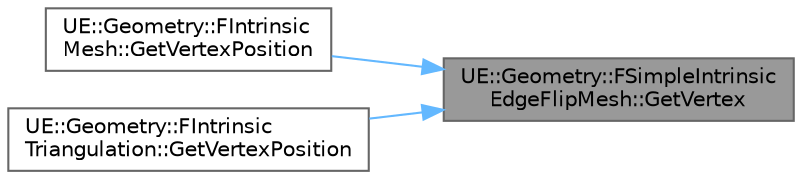 digraph "UE::Geometry::FSimpleIntrinsicEdgeFlipMesh::GetVertex"
{
 // INTERACTIVE_SVG=YES
 // LATEX_PDF_SIZE
  bgcolor="transparent";
  edge [fontname=Helvetica,fontsize=10,labelfontname=Helvetica,labelfontsize=10];
  node [fontname=Helvetica,fontsize=10,shape=box,height=0.2,width=0.4];
  rankdir="RL";
  Node1 [id="Node000001",label="UE::Geometry::FSimpleIntrinsic\lEdgeFlipMesh::GetVertex",height=0.2,width=0.4,color="gray40", fillcolor="grey60", style="filled", fontcolor="black",tooltip=" "];
  Node1 -> Node2 [id="edge1_Node000001_Node000002",dir="back",color="steelblue1",style="solid",tooltip=" "];
  Node2 [id="Node000002",label="UE::Geometry::FIntrinsic\lMesh::GetVertexPosition",height=0.2,width=0.4,color="grey40", fillcolor="white", style="filled",URL="$dd/d92/classUE_1_1Geometry_1_1FIntrinsicMesh.html#a4adb4888d95ef0d9891527750fedcf58",tooltip=" "];
  Node1 -> Node3 [id="edge2_Node000001_Node000003",dir="back",color="steelblue1",style="solid",tooltip=" "];
  Node3 [id="Node000003",label="UE::Geometry::FIntrinsic\lTriangulation::GetVertexPosition",height=0.2,width=0.4,color="grey40", fillcolor="white", style="filled",URL="$dd/d7f/classUE_1_1Geometry_1_1FIntrinsicTriangulation.html#a9552c07a8bf20510d81a81f47182fab3",tooltip=" "];
}
